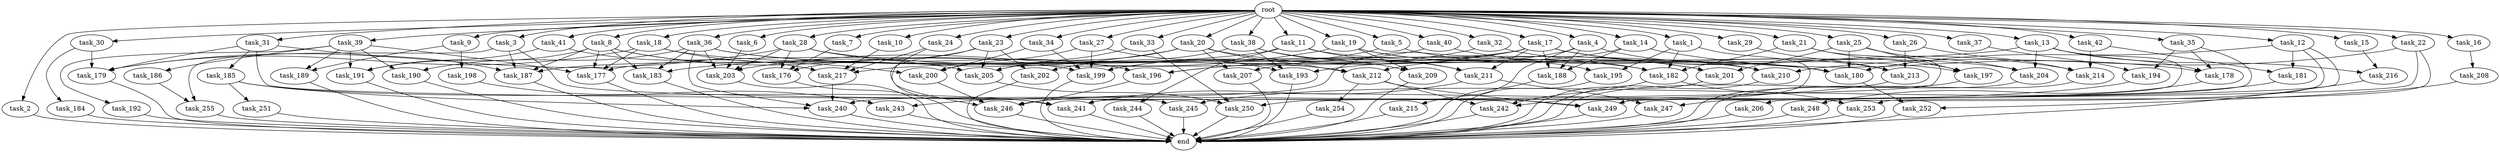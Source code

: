 digraph G {
  root [size="0.000000"];
  task_1 [size="10.240000"];
  task_2 [size="10.240000"];
  task_3 [size="10.240000"];
  task_4 [size="10.240000"];
  task_5 [size="10.240000"];
  task_6 [size="10.240000"];
  task_7 [size="10.240000"];
  task_8 [size="10.240000"];
  task_9 [size="10.240000"];
  task_10 [size="10.240000"];
  task_11 [size="10.240000"];
  task_12 [size="10.240000"];
  task_13 [size="10.240000"];
  task_14 [size="10.240000"];
  task_15 [size="10.240000"];
  task_16 [size="10.240000"];
  task_17 [size="10.240000"];
  task_18 [size="10.240000"];
  task_19 [size="10.240000"];
  task_20 [size="10.240000"];
  task_21 [size="10.240000"];
  task_22 [size="10.240000"];
  task_23 [size="10.240000"];
  task_24 [size="10.240000"];
  task_25 [size="10.240000"];
  task_26 [size="10.240000"];
  task_27 [size="10.240000"];
  task_28 [size="10.240000"];
  task_29 [size="10.240000"];
  task_30 [size="10.240000"];
  task_31 [size="10.240000"];
  task_32 [size="10.240000"];
  task_33 [size="10.240000"];
  task_34 [size="10.240000"];
  task_35 [size="10.240000"];
  task_36 [size="10.240000"];
  task_37 [size="10.240000"];
  task_38 [size="10.240000"];
  task_39 [size="10.240000"];
  task_40 [size="10.240000"];
  task_41 [size="10.240000"];
  task_42 [size="10.240000"];
  task_176 [size="4896262717.440001"];
  task_177 [size="15290083573.760000"];
  task_178 [size="12197707120.639999"];
  task_179 [size="17351667875.840000"];
  task_180 [size="23880018165.760002"];
  task_181 [size="14087492730.880001"];
  task_182 [size="15719580303.360001"];
  task_183 [size="10565619548.160000"];
  task_184 [size="343597383.680000"];
  task_185 [size="4209067950.080000"];
  task_186 [size="2147483648.000000"];
  task_187 [size="14688788152.320000"];
  task_188 [size="12799002542.080000"];
  task_189 [size="6356551598.080000"];
  task_190 [size="6356551598.080000"];
  task_191 [size="7129645711.360001"];
  task_192 [size="2147483648.000000"];
  task_193 [size="11854109736.960001"];
  task_194 [size="5239860101.120000"];
  task_195 [size="7301444403.200000"];
  task_196 [size="11510512353.280001"];
  task_197 [size="5927054868.480000"];
  task_198 [size="4209067950.080000"];
  task_199 [size="20615843020.799999"];
  task_200 [size="17695265259.520000"];
  task_201 [size="6614249635.840000"];
  task_202 [size="4552665333.760000"];
  task_203 [size="16750372454.400000"];
  task_204 [size="9964324126.719999"];
  task_205 [size="15290083573.760000"];
  task_206 [size="3092376453.120000"];
  task_207 [size="2491081031.680000"];
  task_208 [size="5497558138.880000"];
  task_209 [size="11166914969.600000"];
  task_210 [size="13314398617.600000"];
  task_211 [size="10050223472.639999"];
  task_212 [size="17695265259.520000"];
  task_213 [size="4896262717.440001"];
  task_214 [size="10050223472.639999"];
  task_215 [size="5497558138.880000"];
  task_216 [size="5239860101.120000"];
  task_217 [size="9448928051.200001"];
  task_240 [size="10136122818.559999"];
  task_241 [size="13228499271.680000"];
  task_242 [size="7645041786.880000"];
  task_243 [size="10737418240.000000"];
  task_244 [size="5497558138.880000"];
  task_245 [size="6356551598.080000"];
  task_246 [size="13486197309.440001"];
  task_247 [size="14087492730.880001"];
  task_248 [size="343597383.680000"];
  task_249 [size="11854109736.960001"];
  task_250 [size="13142599925.760000"];
  task_251 [size="4209067950.080000"];
  task_252 [size="4552665333.760000"];
  task_253 [size="9105330667.520000"];
  task_254 [size="343597383.680000"];
  task_255 [size="1116691496.960000"];
  end [size="0.000000"];

  root -> task_1 [size="1.000000"];
  root -> task_2 [size="1.000000"];
  root -> task_3 [size="1.000000"];
  root -> task_4 [size="1.000000"];
  root -> task_5 [size="1.000000"];
  root -> task_6 [size="1.000000"];
  root -> task_7 [size="1.000000"];
  root -> task_8 [size="1.000000"];
  root -> task_9 [size="1.000000"];
  root -> task_10 [size="1.000000"];
  root -> task_11 [size="1.000000"];
  root -> task_12 [size="1.000000"];
  root -> task_13 [size="1.000000"];
  root -> task_14 [size="1.000000"];
  root -> task_15 [size="1.000000"];
  root -> task_16 [size="1.000000"];
  root -> task_17 [size="1.000000"];
  root -> task_18 [size="1.000000"];
  root -> task_19 [size="1.000000"];
  root -> task_20 [size="1.000000"];
  root -> task_21 [size="1.000000"];
  root -> task_22 [size="1.000000"];
  root -> task_23 [size="1.000000"];
  root -> task_24 [size="1.000000"];
  root -> task_25 [size="1.000000"];
  root -> task_26 [size="1.000000"];
  root -> task_27 [size="1.000000"];
  root -> task_28 [size="1.000000"];
  root -> task_29 [size="1.000000"];
  root -> task_30 [size="1.000000"];
  root -> task_31 [size="1.000000"];
  root -> task_32 [size="1.000000"];
  root -> task_33 [size="1.000000"];
  root -> task_34 [size="1.000000"];
  root -> task_35 [size="1.000000"];
  root -> task_36 [size="1.000000"];
  root -> task_37 [size="1.000000"];
  root -> task_38 [size="1.000000"];
  root -> task_39 [size="1.000000"];
  root -> task_40 [size="1.000000"];
  root -> task_41 [size="1.000000"];
  root -> task_42 [size="1.000000"];
  task_1 -> task_182 [size="33554432.000000"];
  task_1 -> task_195 [size="33554432.000000"];
  task_1 -> task_242 [size="33554432.000000"];
  task_2 -> end [size="1.000000"];
  task_3 -> task_187 [size="75497472.000000"];
  task_3 -> task_249 [size="75497472.000000"];
  task_3 -> task_255 [size="75497472.000000"];
  task_4 -> task_180 [size="536870912.000000"];
  task_4 -> task_188 [size="536870912.000000"];
  task_4 -> task_193 [size="536870912.000000"];
  task_4 -> task_215 [size="536870912.000000"];
  task_5 -> task_199 [size="301989888.000000"];
  task_5 -> task_201 [size="301989888.000000"];
  task_6 -> task_203 [size="134217728.000000"];
  task_7 -> task_176 [size="33554432.000000"];
  task_8 -> task_177 [size="411041792.000000"];
  task_8 -> task_183 [size="411041792.000000"];
  task_8 -> task_187 [size="411041792.000000"];
  task_8 -> task_191 [size="411041792.000000"];
  task_8 -> task_199 [size="411041792.000000"];
  task_8 -> task_205 [size="411041792.000000"];
  task_9 -> task_189 [size="411041792.000000"];
  task_9 -> task_198 [size="411041792.000000"];
  task_10 -> task_217 [size="411041792.000000"];
  task_11 -> task_187 [size="536870912.000000"];
  task_11 -> task_204 [size="536870912.000000"];
  task_11 -> task_211 [size="536870912.000000"];
  task_11 -> task_244 [size="536870912.000000"];
  task_12 -> task_180 [size="838860800.000000"];
  task_12 -> task_181 [size="838860800.000000"];
  task_12 -> task_247 [size="838860800.000000"];
  task_12 -> task_249 [size="838860800.000000"];
  task_13 -> task_178 [size="301989888.000000"];
  task_13 -> task_204 [size="301989888.000000"];
  task_13 -> task_206 [size="301989888.000000"];
  task_13 -> task_216 [size="301989888.000000"];
  task_13 -> task_217 [size="301989888.000000"];
  task_14 -> task_178 [size="679477248.000000"];
  task_14 -> task_188 [size="679477248.000000"];
  task_14 -> task_212 [size="679477248.000000"];
  task_15 -> task_216 [size="209715200.000000"];
  task_16 -> task_208 [size="536870912.000000"];
  task_17 -> task_177 [size="33554432.000000"];
  task_17 -> task_188 [size="33554432.000000"];
  task_17 -> task_196 [size="33554432.000000"];
  task_17 -> task_197 [size="33554432.000000"];
  task_17 -> task_207 [size="33554432.000000"];
  task_17 -> task_211 [size="33554432.000000"];
  task_17 -> task_213 [size="33554432.000000"];
  task_17 -> task_214 [size="33554432.000000"];
  task_17 -> task_240 [size="33554432.000000"];
  task_18 -> task_177 [size="838860800.000000"];
  task_18 -> task_179 [size="838860800.000000"];
  task_18 -> task_200 [size="838860800.000000"];
  task_18 -> task_212 [size="838860800.000000"];
  task_19 -> task_182 [size="679477248.000000"];
  task_19 -> task_195 [size="679477248.000000"];
  task_19 -> task_203 [size="679477248.000000"];
  task_19 -> task_209 [size="679477248.000000"];
  task_20 -> task_183 [size="209715200.000000"];
  task_20 -> task_201 [size="209715200.000000"];
  task_20 -> task_205 [size="209715200.000000"];
  task_20 -> task_207 [size="209715200.000000"];
  task_20 -> task_212 [size="209715200.000000"];
  task_21 -> task_182 [size="411041792.000000"];
  task_21 -> task_197 [size="411041792.000000"];
  task_21 -> task_250 [size="411041792.000000"];
  task_22 -> task_210 [size="209715200.000000"];
  task_22 -> task_249 [size="209715200.000000"];
  task_22 -> task_253 [size="209715200.000000"];
  task_23 -> task_176 [size="33554432.000000"];
  task_23 -> task_202 [size="33554432.000000"];
  task_23 -> task_205 [size="33554432.000000"];
  task_23 -> task_246 [size="33554432.000000"];
  task_24 -> task_217 [size="134217728.000000"];
  task_24 -> task_241 [size="134217728.000000"];
  task_25 -> task_180 [size="134217728.000000"];
  task_25 -> task_197 [size="134217728.000000"];
  task_25 -> task_201 [size="134217728.000000"];
  task_25 -> task_204 [size="134217728.000000"];
  task_26 -> task_213 [size="411041792.000000"];
  task_26 -> task_214 [size="411041792.000000"];
  task_27 -> task_193 [size="209715200.000000"];
  task_27 -> task_199 [size="209715200.000000"];
  task_27 -> task_200 [size="209715200.000000"];
  task_28 -> task_176 [size="411041792.000000"];
  task_28 -> task_179 [size="411041792.000000"];
  task_28 -> task_180 [size="411041792.000000"];
  task_28 -> task_196 [size="411041792.000000"];
  task_28 -> task_203 [size="411041792.000000"];
  task_29 -> task_213 [size="33554432.000000"];
  task_30 -> task_179 [size="33554432.000000"];
  task_30 -> task_184 [size="33554432.000000"];
  task_31 -> task_179 [size="411041792.000000"];
  task_31 -> task_185 [size="411041792.000000"];
  task_31 -> task_187 [size="411041792.000000"];
  task_31 -> task_245 [size="411041792.000000"];
  task_32 -> task_196 [size="679477248.000000"];
  task_32 -> task_210 [size="679477248.000000"];
  task_33 -> task_205 [size="838860800.000000"];
  task_33 -> task_250 [size="838860800.000000"];
  task_34 -> task_199 [size="679477248.000000"];
  task_34 -> task_200 [size="679477248.000000"];
  task_35 -> task_178 [size="209715200.000000"];
  task_35 -> task_194 [size="209715200.000000"];
  task_35 -> task_241 [size="209715200.000000"];
  task_36 -> task_182 [size="411041792.000000"];
  task_36 -> task_183 [size="411041792.000000"];
  task_36 -> task_190 [size="411041792.000000"];
  task_36 -> task_203 [size="411041792.000000"];
  task_36 -> task_210 [size="411041792.000000"];
  task_36 -> task_240 [size="411041792.000000"];
  task_37 -> task_194 [size="301989888.000000"];
  task_38 -> task_193 [size="411041792.000000"];
  task_38 -> task_202 [size="411041792.000000"];
  task_38 -> task_209 [size="411041792.000000"];
  task_38 -> task_211 [size="411041792.000000"];
  task_39 -> task_177 [size="209715200.000000"];
  task_39 -> task_186 [size="209715200.000000"];
  task_39 -> task_189 [size="209715200.000000"];
  task_39 -> task_190 [size="209715200.000000"];
  task_39 -> task_191 [size="209715200.000000"];
  task_39 -> task_192 [size="209715200.000000"];
  task_40 -> task_180 [size="411041792.000000"];
  task_40 -> task_199 [size="411041792.000000"];
  task_41 -> task_191 [size="75497472.000000"];
  task_41 -> task_217 [size="75497472.000000"];
  task_42 -> task_181 [size="536870912.000000"];
  task_42 -> task_214 [size="536870912.000000"];
  task_176 -> end [size="1.000000"];
  task_177 -> end [size="1.000000"];
  task_178 -> task_248 [size="33554432.000000"];
  task_179 -> end [size="1.000000"];
  task_180 -> task_252 [size="33554432.000000"];
  task_181 -> task_245 [size="209715200.000000"];
  task_182 -> task_242 [size="679477248.000000"];
  task_182 -> task_253 [size="679477248.000000"];
  task_183 -> end [size="1.000000"];
  task_184 -> end [size="1.000000"];
  task_185 -> task_240 [size="411041792.000000"];
  task_185 -> task_241 [size="411041792.000000"];
  task_185 -> task_251 [size="411041792.000000"];
  task_186 -> task_255 [size="33554432.000000"];
  task_187 -> end [size="1.000000"];
  task_188 -> end [size="1.000000"];
  task_189 -> end [size="1.000000"];
  task_190 -> end [size="1.000000"];
  task_191 -> end [size="1.000000"];
  task_192 -> end [size="1.000000"];
  task_193 -> end [size="1.000000"];
  task_194 -> task_246 [size="536870912.000000"];
  task_195 -> end [size="1.000000"];
  task_196 -> task_246 [size="209715200.000000"];
  task_197 -> end [size="1.000000"];
  task_198 -> task_243 [size="838860800.000000"];
  task_199 -> end [size="1.000000"];
  task_200 -> task_246 [size="536870912.000000"];
  task_201 -> end [size="1.000000"];
  task_202 -> end [size="1.000000"];
  task_203 -> end [size="1.000000"];
  task_204 -> end [size="1.000000"];
  task_205 -> task_250 [size="33554432.000000"];
  task_206 -> end [size="1.000000"];
  task_207 -> end [size="1.000000"];
  task_208 -> task_252 [size="411041792.000000"];
  task_209 -> end [size="1.000000"];
  task_210 -> end [size="1.000000"];
  task_211 -> task_241 [size="536870912.000000"];
  task_211 -> task_247 [size="536870912.000000"];
  task_212 -> task_242 [size="33554432.000000"];
  task_212 -> task_249 [size="33554432.000000"];
  task_212 -> task_254 [size="33554432.000000"];
  task_213 -> task_243 [size="209715200.000000"];
  task_214 -> end [size="1.000000"];
  task_215 -> end [size="1.000000"];
  task_216 -> end [size="1.000000"];
  task_217 -> task_240 [size="134217728.000000"];
  task_240 -> end [size="1.000000"];
  task_241 -> end [size="1.000000"];
  task_242 -> end [size="1.000000"];
  task_243 -> end [size="1.000000"];
  task_244 -> end [size="1.000000"];
  task_245 -> end [size="1.000000"];
  task_246 -> end [size="1.000000"];
  task_247 -> end [size="1.000000"];
  task_248 -> end [size="1.000000"];
  task_249 -> end [size="1.000000"];
  task_250 -> end [size="1.000000"];
  task_251 -> end [size="1.000000"];
  task_252 -> end [size="1.000000"];
  task_253 -> end [size="1.000000"];
  task_254 -> end [size="1.000000"];
  task_255 -> end [size="1.000000"];
}
